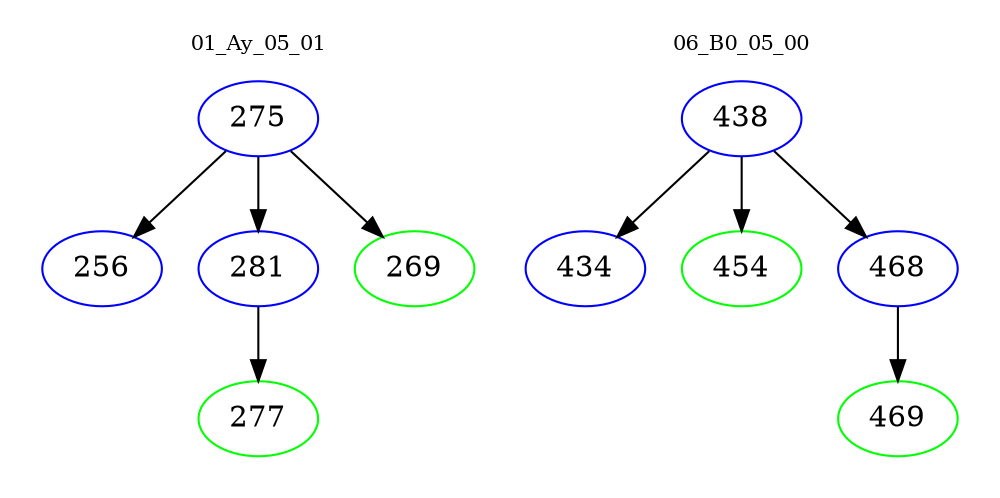 digraph{
subgraph cluster_0 {
color = white
label = "01_Ay_05_01";
fontsize=10;
T0_275 [label="275", color="blue"]
T0_275 -> T0_256 [color="black"]
T0_256 [label="256", color="blue"]
T0_275 -> T0_281 [color="black"]
T0_281 [label="281", color="blue"]
T0_281 -> T0_277 [color="black"]
T0_277 [label="277", color="green"]
T0_275 -> T0_269 [color="black"]
T0_269 [label="269", color="green"]
}
subgraph cluster_1 {
color = white
label = "06_B0_05_00";
fontsize=10;
T1_438 [label="438", color="blue"]
T1_438 -> T1_434 [color="black"]
T1_434 [label="434", color="blue"]
T1_438 -> T1_454 [color="black"]
T1_454 [label="454", color="green"]
T1_438 -> T1_468 [color="black"]
T1_468 [label="468", color="blue"]
T1_468 -> T1_469 [color="black"]
T1_469 [label="469", color="green"]
}
}
